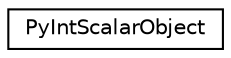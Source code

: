 digraph "Graphical Class Hierarchy"
{
 // LATEX_PDF_SIZE
  edge [fontname="Helvetica",fontsize="10",labelfontname="Helvetica",labelfontsize="10"];
  node [fontname="Helvetica",fontsize="10",shape=record];
  rankdir="LR";
  Node0 [label="PyIntScalarObject",height=0.2,width=0.4,color="black", fillcolor="white", style="filled",URL="$structPyIntScalarObject.html",tooltip=" "];
}
